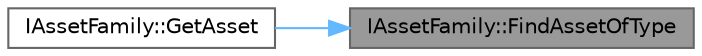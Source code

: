 digraph "IAssetFamily::FindAssetOfType"
{
 // INTERACTIVE_SVG=YES
 // LATEX_PDF_SIZE
  bgcolor="transparent";
  edge [fontname=Helvetica,fontsize=10,labelfontname=Helvetica,labelfontsize=10];
  node [fontname=Helvetica,fontsize=10,shape=box,height=0.2,width=0.4];
  rankdir="RL";
  Node1 [id="Node000001",label="IAssetFamily::FindAssetOfType",height=0.2,width=0.4,color="gray40", fillcolor="grey60", style="filled", fontcolor="black",tooltip="Find the most relevant asset of a specified type."];
  Node1 -> Node2 [id="edge1_Node000001_Node000002",dir="back",color="steelblue1",style="solid",tooltip=" "];
  Node2 [id="Node000002",label="IAssetFamily::GetAsset",height=0.2,width=0.4,color="grey40", fillcolor="white", style="filled",URL="$d0/d29/classIAssetFamily.html#ac1c07b54bbec383ac80cd02cfaf9c30c",tooltip="Find the most relevant asset of a specified type."];
}
